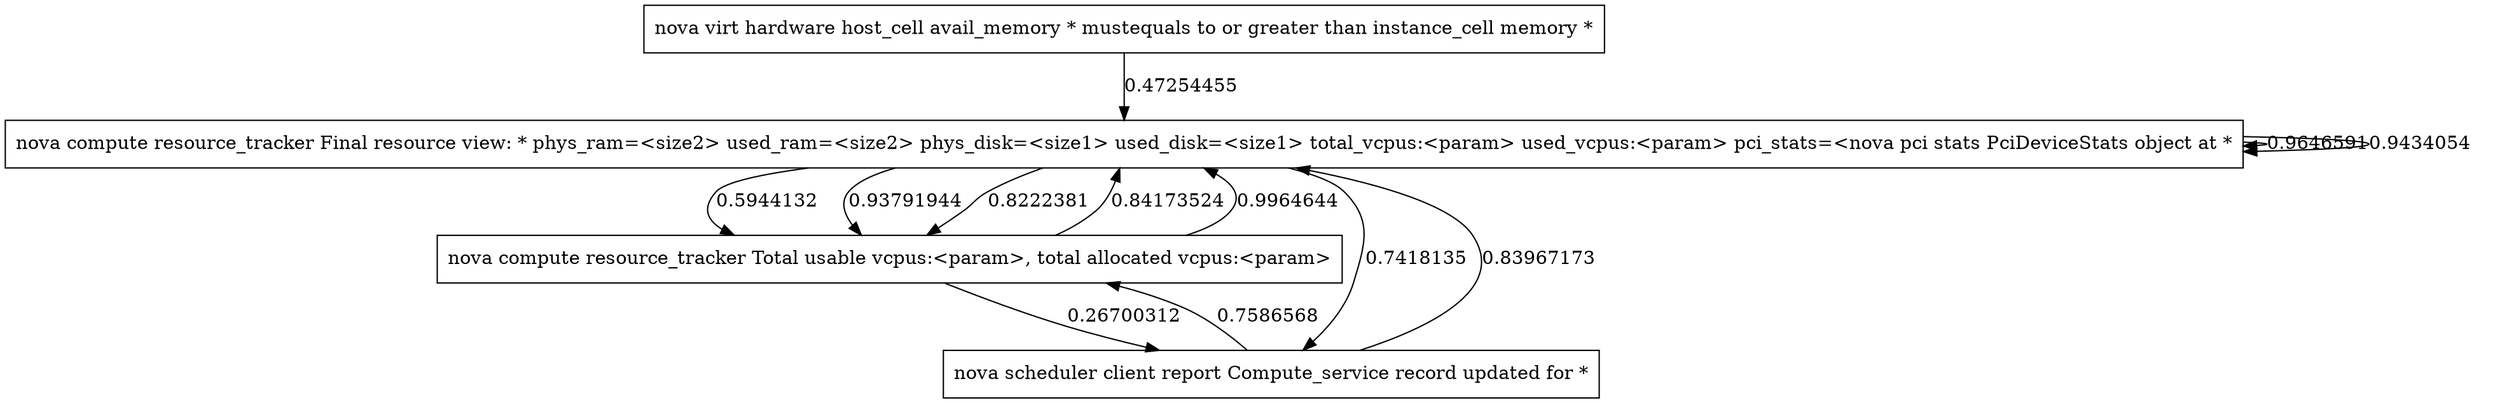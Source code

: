 digraph "result_graph\workflow_bsg2" {
	node [shape=box]
	149 [label="nova virt hardware host_cell avail_memory * mustequals to or greater than instance_cell memory *"]
	221 [label="nova compute resource_tracker Final resource view: * phys_ram=<size2> used_ram=<size2> phys_disk=<size1> used_disk=<size1> total_vcpus:<param> used_vcpus:<param> pci_stats=<nova pci stats PciDeviceStats object at *"]
	149 -> 221 [label=0.47254455]
	221 [label="nova compute resource_tracker Final resource view: * phys_ram=<size2> used_ram=<size2> phys_disk=<size1> used_disk=<size1> total_vcpus:<param> used_vcpus:<param> pci_stats=<nova pci stats PciDeviceStats object at *"]
	105 [label="nova compute resource_tracker Total usable vcpus:<param>, total allocated vcpus:<param>"]
	221 -> 105 [label=0.5944132]
	105 [label="nova compute resource_tracker Total usable vcpus:<param>, total allocated vcpus:<param>"]
	106 [label="nova scheduler client report Compute_service record updated for *"]
	105 -> 106 [label=0.26700312]
	106 [label="nova scheduler client report Compute_service record updated for *"]
	105 [label="nova compute resource_tracker Total usable vcpus:<param>, total allocated vcpus:<param>"]
	106 -> 105 [label=0.7586568]
	105 [label="nova compute resource_tracker Total usable vcpus:<param>, total allocated vcpus:<param>"]
	221 [label="nova compute resource_tracker Final resource view: * phys_ram=<size2> used_ram=<size2> phys_disk=<size1> used_disk=<size1> total_vcpus:<param> used_vcpus:<param> pci_stats=<nova pci stats PciDeviceStats object at *"]
	105 -> 221 [label=0.84173524]
	221 [label="nova compute resource_tracker Final resource view: * phys_ram=<size2> used_ram=<size2> phys_disk=<size1> used_disk=<size1> total_vcpus:<param> used_vcpus:<param> pci_stats=<nova pci stats PciDeviceStats object at *"]
	221 [label="nova compute resource_tracker Final resource view: * phys_ram=<size2> used_ram=<size2> phys_disk=<size1> used_disk=<size1> total_vcpus:<param> used_vcpus:<param> pci_stats=<nova pci stats PciDeviceStats object at *"]
	221 -> 221 [label=0.9646591]
	221 [label="nova compute resource_tracker Final resource view: * phys_ram=<size2> used_ram=<size2> phys_disk=<size1> used_disk=<size1> total_vcpus:<param> used_vcpus:<param> pci_stats=<nova pci stats PciDeviceStats object at *"]
	106 [label="nova scheduler client report Compute_service record updated for *"]
	221 -> 106 [label=0.7418135]
	106 [label="nova scheduler client report Compute_service record updated for *"]
	221 [label="nova compute resource_tracker Final resource view: * phys_ram=<size2> used_ram=<size2> phys_disk=<size1> used_disk=<size1> total_vcpus:<param> used_vcpus:<param> pci_stats=<nova pci stats PciDeviceStats object at *"]
	106 -> 221 [label=0.83967173]
	221 [label="nova compute resource_tracker Final resource view: * phys_ram=<size2> used_ram=<size2> phys_disk=<size1> used_disk=<size1> total_vcpus:<param> used_vcpus:<param> pci_stats=<nova pci stats PciDeviceStats object at *"]
	221 [label="nova compute resource_tracker Final resource view: * phys_ram=<size2> used_ram=<size2> phys_disk=<size1> used_disk=<size1> total_vcpus:<param> used_vcpus:<param> pci_stats=<nova pci stats PciDeviceStats object at *"]
	221 -> 221 [label=0.9434054]
	221 [label="nova compute resource_tracker Final resource view: * phys_ram=<size2> used_ram=<size2> phys_disk=<size1> used_disk=<size1> total_vcpus:<param> used_vcpus:<param> pci_stats=<nova pci stats PciDeviceStats object at *"]
	105 [label="nova compute resource_tracker Total usable vcpus:<param>, total allocated vcpus:<param>"]
	221 -> 105 [label=0.93791944]
	105 [label="nova compute resource_tracker Total usable vcpus:<param>, total allocated vcpus:<param>"]
	221 [label="nova compute resource_tracker Final resource view: * phys_ram=<size2> used_ram=<size2> phys_disk=<size1> used_disk=<size1> total_vcpus:<param> used_vcpus:<param> pci_stats=<nova pci stats PciDeviceStats object at *"]
	105 -> 221 [label=0.9964644]
	221 [label="nova compute resource_tracker Final resource view: * phys_ram=<size2> used_ram=<size2> phys_disk=<size1> used_disk=<size1> total_vcpus:<param> used_vcpus:<param> pci_stats=<nova pci stats PciDeviceStats object at *"]
	105 [label="nova compute resource_tracker Total usable vcpus:<param>, total allocated vcpus:<param>"]
	221 -> 105 [label=0.8222381]
}

